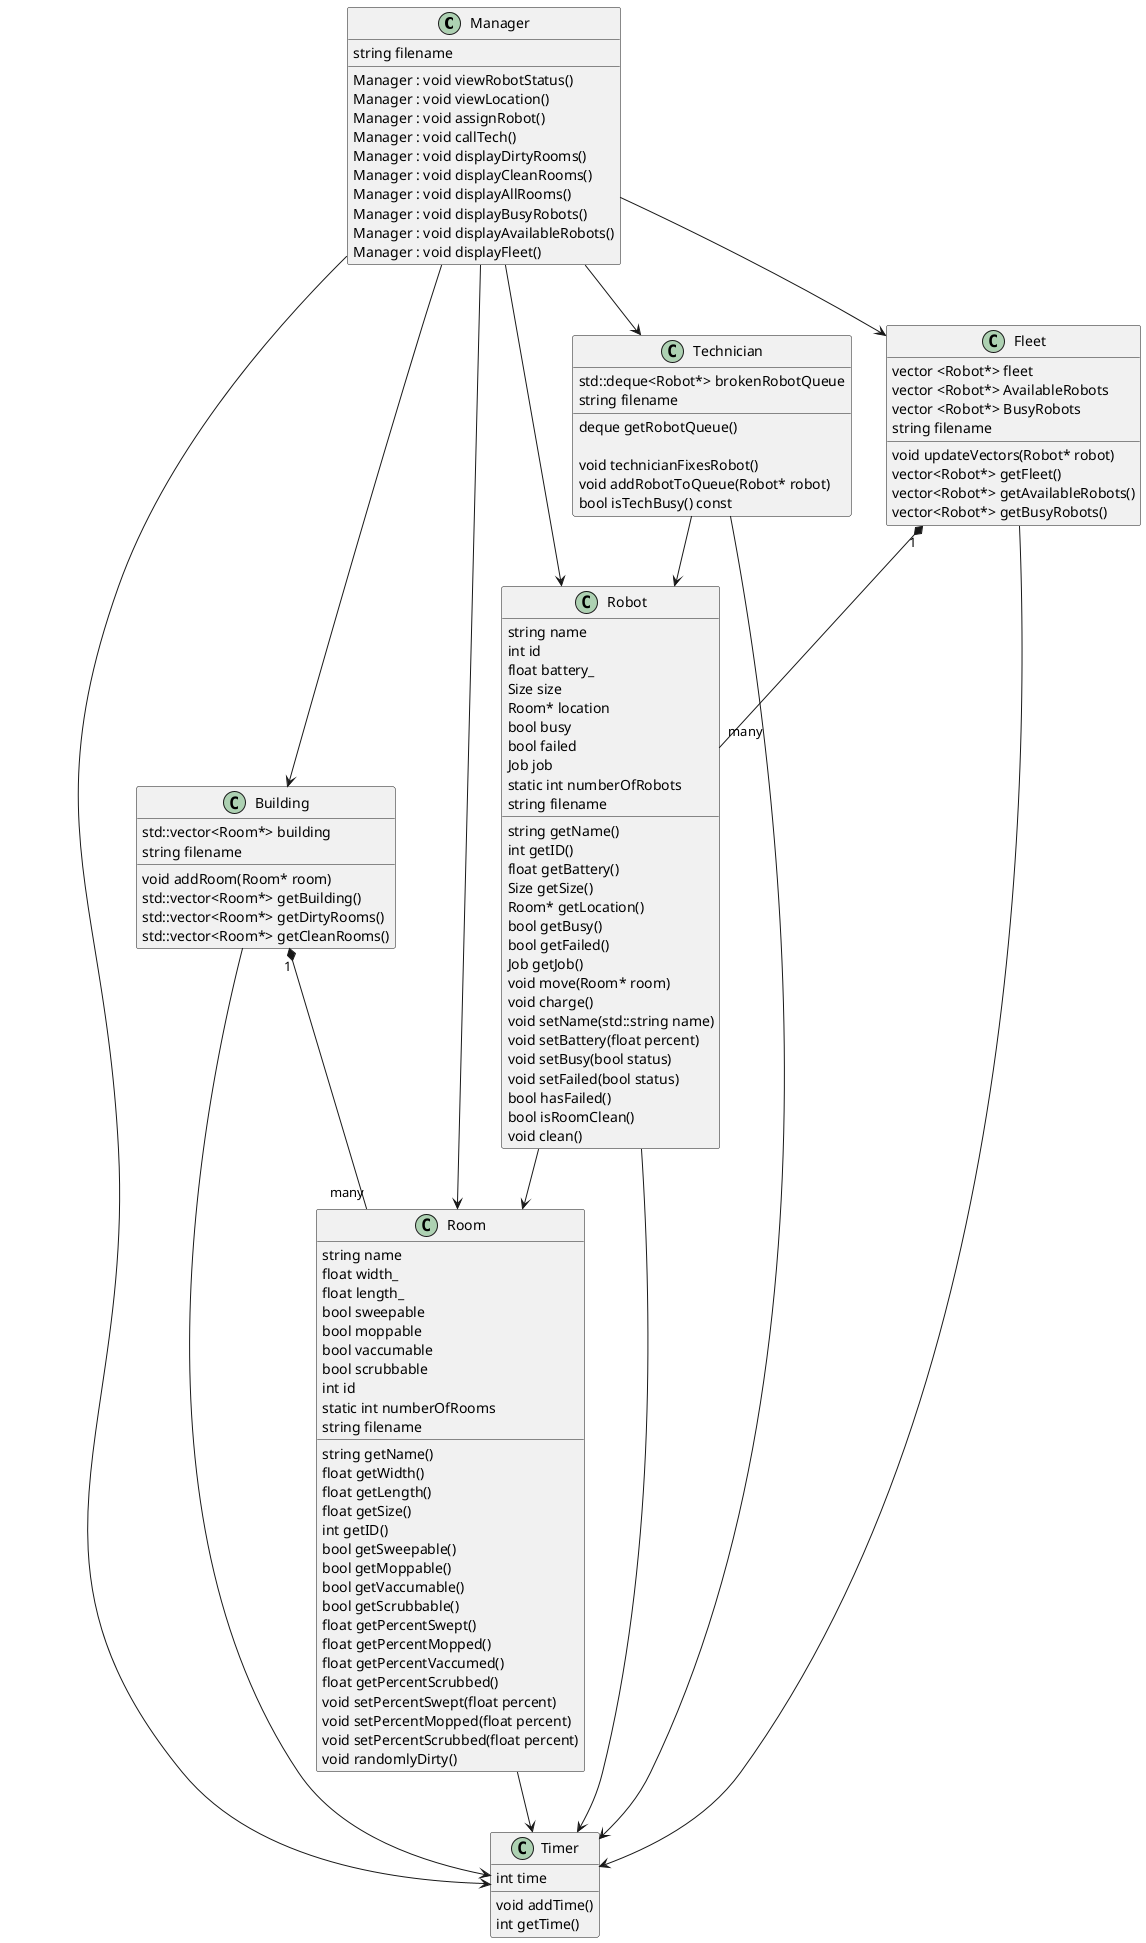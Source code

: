 @startuml Class Diagram

'Manager uses Room
Manager --> Room
'Manager uses Robot
Manager --> Robot
'Manager uses Technician
Manager --> Technician
'Manager uses Fleet
Manager --> Fleet
'Manager uses Building
Manager --> Building


'Technician uses Robot
Technician --> Robot
'Robot uses Room
Robot --> Room
'One Fleet contains many robots
Fleet "1" *-- "many" Robot
'One Building contains many Rooms
Building "1" *-- "many" Room


'Manager uses Timer
Manager --> Timer
'Technician uses Timer
Technician --> Timer
'Fleet uses Timer
Fleet --> Timer
'Building uses Timer
Building --> Timer
'Robot uses Timer
Robot --> Timer
'Room uses Timer
Room --> Timer


class Manager{
string filename

Manager : void viewRobotStatus()
Manager : void viewLocation()
Manager : void assignRobot()
Manager : void callTech()
Manager : void displayDirtyRooms()
Manager : void displayCleanRooms()
Manager : void displayAllRooms()
Manager : void displayBusyRobots()
Manager : void displayAvailableRobots()
Manager : void displayFleet()
}

class Room{
string name
float width_
float length_
bool sweepable
bool moppable
bool vaccumable
bool scrubbable
int id
static int numberOfRooms
string filename

string getName()
float getWidth()
float getLength()
float getSize()
int getID()
bool getSweepable()
bool getMoppable()
bool getVaccumable()
bool getScrubbable()
float getPercentSwept()
float getPercentMopped()
float getPercentVaccumed()
float getPercentScrubbed()
void setPercentSwept(float percent)
void setPercentMopped(float percent)
void setPercentScrubbed(float percent)
void randomlyDirty()
}

class Robot{
string name
int id
float battery_
Size size
Room* location
bool busy
bool failed
Job job
static int numberOfRobots
string filename

string getName()
int getID()
float getBattery()
Size getSize()
Room* getLocation()
bool getBusy()
bool getFailed()
Job getJob()
void move(Room* room)
void charge()
void setName(std::string name)
void setBattery(float percent)
void setBusy(bool status)
void setFailed(bool status)
bool hasFailed()
bool isRoomClean()
void clean()
}

class Fleet{
      vector <Robot*> fleet
      vector <Robot*> AvailableRobots
      vector <Robot*> BusyRobots
      string filename

      void updateVectors(Robot* robot)
      vector<Robot*> getFleet()
      vector<Robot*> getAvailableRobots()
      vector<Robot*> getBusyRobots()

}

class Technician{
    std::deque<Robot*> brokenRobotQueue
    string filename
    deque getRobotQueue()

    void technicianFixesRobot()
    void addRobotToQueue(Robot* robot)
    bool isTechBusy() const

}

class Building{
    std::vector<Room*> building
    string filename

    void addRoom(Room* room)
    std::vector<Room*> getBuilding()
    std::vector<Room*> getDirtyRooms()
    std::vector<Room*> getCleanRooms()
}

class Timer{
    int time

    void addTime()
    int getTime()
}



@enduml
